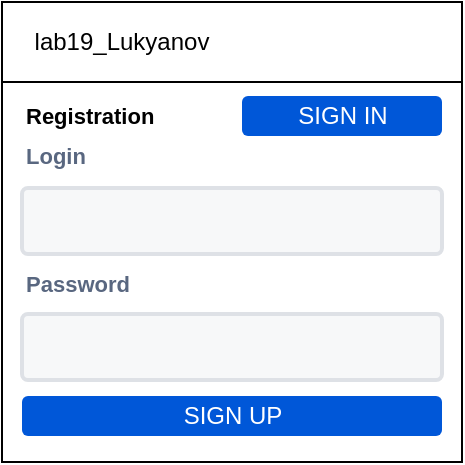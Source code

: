 <mxfile version="14.1.8" type="device"><diagram id="J6x4Rka23NLkNgng_QY3" name="Страница 1"><mxGraphModel dx="517" dy="384" grid="1" gridSize="10" guides="1" tooltips="1" connect="1" arrows="1" fold="1" page="1" pageScale="1" pageWidth="1169" pageHeight="827" math="0" shadow="0"><root><mxCell id="0"/><mxCell id="1" parent="0"/><mxCell id="62XzZutqnELEZx1jFDD9-1" value="" style="rounded=0;whiteSpace=wrap;html=1;" parent="1" vertex="1"><mxGeometry x="390" y="150" width="230" height="230" as="geometry"/></mxCell><mxCell id="62XzZutqnELEZx1jFDD9-15" value="" style="rounded=0;whiteSpace=wrap;html=1;" parent="1" vertex="1"><mxGeometry x="390" y="150" width="230" height="40" as="geometry"/></mxCell><mxCell id="62XzZutqnELEZx1jFDD9-20" value="lab19_Lukyanov" style="text;html=1;strokeColor=none;fillColor=none;align=center;verticalAlign=middle;whiteSpace=wrap;rounded=0;" parent="1" vertex="1"><mxGeometry x="430" y="160" width="40" height="20" as="geometry"/></mxCell><mxCell id="VVaPbwoHPwZQRR5iH3e--4" value="SIGN UP" style="rounded=1;fillColor=#0057D8;align=center;strokeColor=none;html=1;fontColor=#ffffff;fontSize=12" parent="1" vertex="1"><mxGeometry x="400" y="347" width="210" height="20" as="geometry"/></mxCell><mxCell id="UdR7jFeQoBsdeW9vpOhq-1" value="Registration" style="fillColor=none;strokeColor=none;html=1;fontSize=12;fontStyle=0;align=left;fontStyle=1;fontSize=11" parent="1" vertex="1"><mxGeometry x="400" y="197" width="210" height="20" as="geometry"/></mxCell><mxCell id="UdR7jFeQoBsdeW9vpOhq-2" value="" style="rounded=1;arcSize=9;fillColor=#F7F8F9;align=left;spacingLeft=5;strokeColor=#DEE1E6;html=1;strokeWidth=2;fontColor=#596780;fontSize=12" parent="1" vertex="1"><mxGeometry x="400" y="243" width="210" height="33" as="geometry"/></mxCell><mxCell id="UdR7jFeQoBsdeW9vpOhq-3" value="Password" style="fillColor=none;strokeColor=none;html=1;fontSize=11;fontStyle=0;align=left;fontColor=#596780;fontStyle=1;fontSize=11" parent="1" vertex="1"><mxGeometry x="400" y="281" width="210" height="20" as="geometry"/></mxCell><mxCell id="UdR7jFeQoBsdeW9vpOhq-4" value="" style="rounded=1;arcSize=9;fillColor=#F7F8F9;align=left;spacingLeft=5;strokeColor=#DEE1E6;html=1;strokeWidth=2;fontColor=#596780;fontSize=12" parent="1" vertex="1"><mxGeometry x="400" y="306" width="210" height="33" as="geometry"/></mxCell><mxCell id="UdR7jFeQoBsdeW9vpOhq-6" value="SIGN IN" style="rounded=1;fillColor=#0057D8;align=center;strokeColor=none;html=1;fontColor=#ffffff;fontSize=12" parent="1" vertex="1"><mxGeometry x="510" y="197" width="100" height="20" as="geometry"/></mxCell><mxCell id="Q4vJJ_rkPJBqtMMQ_5_6-1" value="Login" style="fillColor=none;strokeColor=none;html=1;fontSize=11;fontStyle=0;align=left;fontColor=#596780;fontStyle=1;fontSize=11" parent="1" vertex="1"><mxGeometry x="400" y="217" width="210" height="20" as="geometry"/></mxCell></root></mxGraphModel></diagram></mxfile>